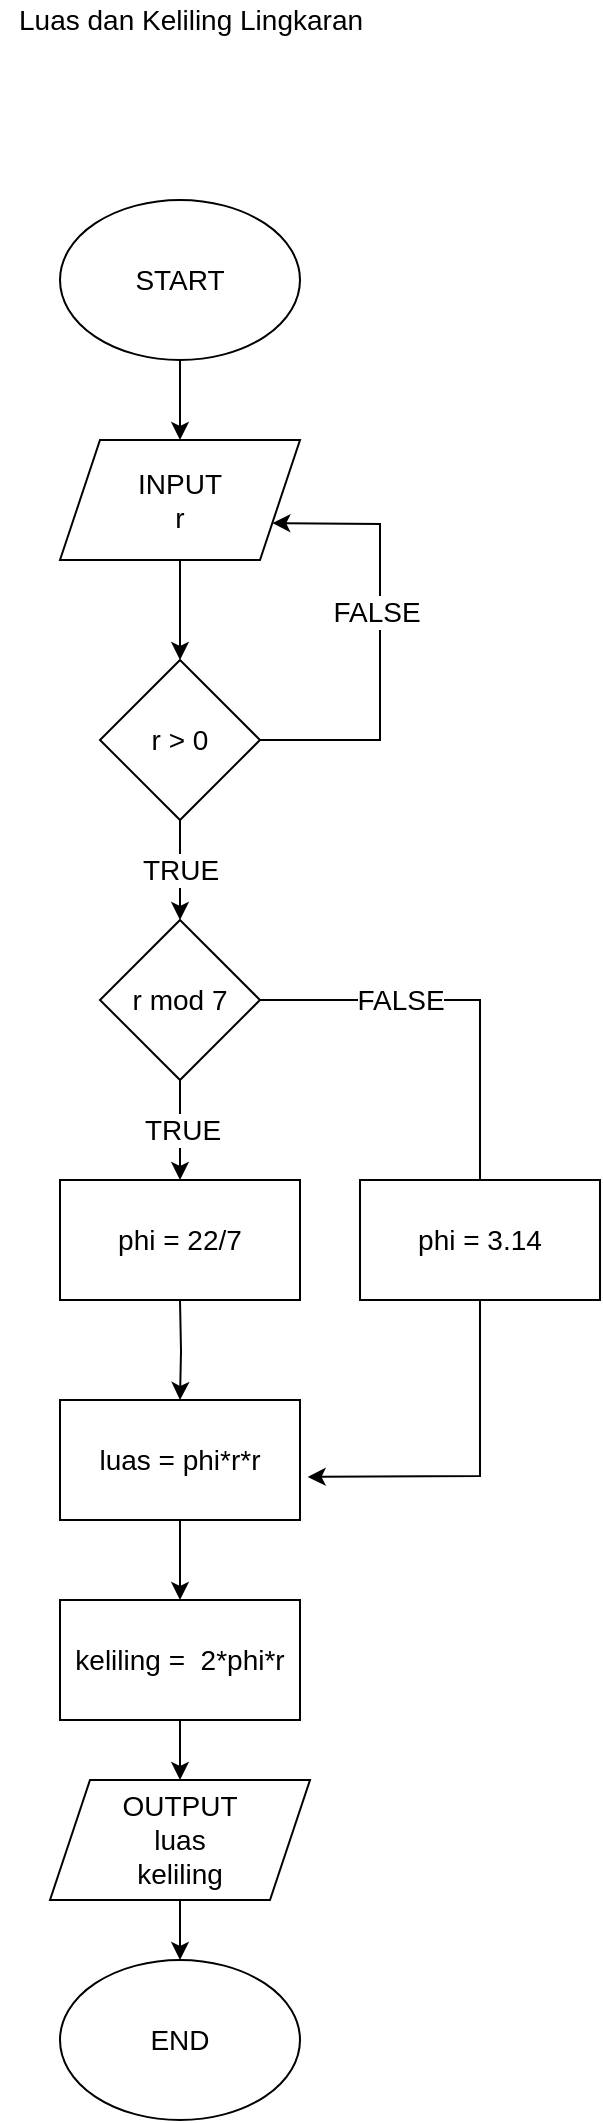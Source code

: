 <mxfile version="16.2.7" type="device"><diagram id="Lbznr2fpbB3wPNlwHima" name="Page-1"><mxGraphModel dx="1209" dy="680" grid="1" gridSize="10" guides="1" tooltips="1" connect="1" arrows="1" fold="1" page="1" pageScale="1" pageWidth="850" pageHeight="1100" math="0" shadow="0"><root><mxCell id="0"/><mxCell id="1" parent="0"/><mxCell id="iIRohlXm5IElTsX7hJ9x-1" value="&lt;font style=&quot;font-size: 14px&quot;&gt;Luas dan Keliling Lingkaran&lt;/font&gt;" style="text;html=1;align=center;verticalAlign=middle;resizable=0;points=[];autosize=1;strokeColor=none;fillColor=none;" parent="1" vertex="1"><mxGeometry x="330" y="30" width="190" height="20" as="geometry"/></mxCell><mxCell id="iIRohlXm5IElTsX7hJ9x-4" value="" style="edgeStyle=orthogonalEdgeStyle;rounded=0;orthogonalLoop=1;jettySize=auto;html=1;fontSize=14;" parent="1" source="iIRohlXm5IElTsX7hJ9x-2" target="iIRohlXm5IElTsX7hJ9x-3" edge="1"><mxGeometry relative="1" as="geometry"/></mxCell><mxCell id="iIRohlXm5IElTsX7hJ9x-2" value="START" style="ellipse;whiteSpace=wrap;html=1;fontSize=14;" parent="1" vertex="1"><mxGeometry x="360" y="130" width="120" height="80" as="geometry"/></mxCell><mxCell id="iIRohlXm5IElTsX7hJ9x-9" value="" style="edgeStyle=orthogonalEdgeStyle;rounded=0;orthogonalLoop=1;jettySize=auto;html=1;fontSize=14;" parent="1" source="iIRohlXm5IElTsX7hJ9x-3" target="iIRohlXm5IElTsX7hJ9x-5" edge="1"><mxGeometry relative="1" as="geometry"/></mxCell><mxCell id="iIRohlXm5IElTsX7hJ9x-3" value="INPUT&lt;br&gt;r" style="shape=parallelogram;perimeter=parallelogramPerimeter;whiteSpace=wrap;html=1;fixedSize=1;fontSize=14;" parent="1" vertex="1"><mxGeometry x="360" y="250" width="120" height="60" as="geometry"/></mxCell><mxCell id="iIRohlXm5IElTsX7hJ9x-14" value="TRUE" style="edgeStyle=orthogonalEdgeStyle;rounded=0;orthogonalLoop=1;jettySize=auto;html=1;fontSize=14;" parent="1" source="iIRohlXm5IElTsX7hJ9x-5" target="iIRohlXm5IElTsX7hJ9x-12" edge="1"><mxGeometry relative="1" as="geometry"/></mxCell><mxCell id="iIRohlXm5IElTsX7hJ9x-5" value="r &amp;gt; 0" style="rhombus;whiteSpace=wrap;html=1;fontSize=14;" parent="1" vertex="1"><mxGeometry x="380" y="360" width="80" height="80" as="geometry"/></mxCell><mxCell id="iIRohlXm5IElTsX7hJ9x-16" value="TRUE" style="edgeStyle=orthogonalEdgeStyle;rounded=0;orthogonalLoop=1;jettySize=auto;html=1;fontSize=14;" parent="1" source="iIRohlXm5IElTsX7hJ9x-12" edge="1"><mxGeometry relative="1" as="geometry"><mxPoint x="420" y="620" as="targetPoint"/></mxGeometry></mxCell><mxCell id="iIRohlXm5IElTsX7hJ9x-12" value="r mod 7" style="rhombus;whiteSpace=wrap;html=1;fontSize=14;" parent="1" vertex="1"><mxGeometry x="380" y="490" width="80" height="80" as="geometry"/></mxCell><mxCell id="iIRohlXm5IElTsX7hJ9x-21" value="" style="edgeStyle=orthogonalEdgeStyle;rounded=0;orthogonalLoop=1;jettySize=auto;html=1;fontSize=14;" parent="1" target="iIRohlXm5IElTsX7hJ9x-19" edge="1"><mxGeometry relative="1" as="geometry"><mxPoint x="420" y="680" as="sourcePoint"/></mxGeometry></mxCell><mxCell id="iIRohlXm5IElTsX7hJ9x-18" value="FALSE" style="endArrow=none;html=1;rounded=0;fontSize=14;" parent="1" edge="1"><mxGeometry x="-0.3" width="50" height="50" relative="1" as="geometry"><mxPoint x="460" y="530" as="sourcePoint"/><mxPoint x="570" y="620" as="targetPoint"/><Array as="points"><mxPoint x="570" y="530"/><mxPoint x="570" y="590"/></Array><mxPoint as="offset"/></mxGeometry></mxCell><mxCell id="iIRohlXm5IElTsX7hJ9x-23" value="" style="edgeStyle=orthogonalEdgeStyle;rounded=0;orthogonalLoop=1;jettySize=auto;html=1;fontSize=14;" parent="1" source="iIRohlXm5IElTsX7hJ9x-19" target="iIRohlXm5IElTsX7hJ9x-22" edge="1"><mxGeometry relative="1" as="geometry"/></mxCell><mxCell id="iIRohlXm5IElTsX7hJ9x-19" value="luas = phi*r*r" style="rounded=0;whiteSpace=wrap;html=1;fontSize=14;" parent="1" vertex="1"><mxGeometry x="360" y="730" width="120" height="60" as="geometry"/></mxCell><mxCell id="iIRohlXm5IElTsX7hJ9x-20" value="" style="endArrow=classic;html=1;rounded=0;fontSize=14;entryX=1.032;entryY=0.641;entryDx=0;entryDy=0;entryPerimeter=0;" parent="1" target="iIRohlXm5IElTsX7hJ9x-19" edge="1"><mxGeometry width="50" height="50" relative="1" as="geometry"><mxPoint x="570" y="680" as="sourcePoint"/><mxPoint x="620" y="630" as="targetPoint"/><Array as="points"><mxPoint x="570" y="768"/></Array></mxGeometry></mxCell><mxCell id="iIRohlXm5IElTsX7hJ9x-25" value="" style="edgeStyle=orthogonalEdgeStyle;rounded=0;orthogonalLoop=1;jettySize=auto;html=1;fontSize=14;" parent="1" source="iIRohlXm5IElTsX7hJ9x-22" target="iIRohlXm5IElTsX7hJ9x-24" edge="1"><mxGeometry relative="1" as="geometry"/></mxCell><mxCell id="iIRohlXm5IElTsX7hJ9x-22" value="keliling =&amp;nbsp; 2*phi*r" style="rounded=0;whiteSpace=wrap;html=1;fontSize=14;" parent="1" vertex="1"><mxGeometry x="360" y="830" width="120" height="60" as="geometry"/></mxCell><mxCell id="iIRohlXm5IElTsX7hJ9x-27" value="" style="edgeStyle=orthogonalEdgeStyle;rounded=0;orthogonalLoop=1;jettySize=auto;html=1;fontSize=14;" parent="1" source="iIRohlXm5IElTsX7hJ9x-24" target="iIRohlXm5IElTsX7hJ9x-26" edge="1"><mxGeometry relative="1" as="geometry"/></mxCell><mxCell id="iIRohlXm5IElTsX7hJ9x-24" value="OUTPUT&lt;br&gt;luas&lt;br&gt;keliling" style="shape=parallelogram;perimeter=parallelogramPerimeter;whiteSpace=wrap;html=1;fixedSize=1;fontSize=14;" parent="1" vertex="1"><mxGeometry x="355" y="920" width="130" height="60" as="geometry"/></mxCell><mxCell id="iIRohlXm5IElTsX7hJ9x-26" value="END" style="ellipse;whiteSpace=wrap;html=1;fontSize=14;" parent="1" vertex="1"><mxGeometry x="360" y="1010" width="120" height="80" as="geometry"/></mxCell><mxCell id="iIRohlXm5IElTsX7hJ9x-28" value="" style="endArrow=classic;html=1;rounded=0;fontSize=14;entryX=1;entryY=0.75;entryDx=0;entryDy=0;" parent="1" target="iIRohlXm5IElTsX7hJ9x-3" edge="1"><mxGeometry width="50" height="50" relative="1" as="geometry"><mxPoint x="460" y="400" as="sourcePoint"/><mxPoint x="510" y="350" as="targetPoint"/><Array as="points"><mxPoint x="520" y="400"/><mxPoint x="520" y="292"/></Array></mxGeometry></mxCell><mxCell id="iIRohlXm5IElTsX7hJ9x-29" value="FALSE" style="edgeLabel;html=1;align=center;verticalAlign=middle;resizable=0;points=[];fontSize=14;" parent="iIRohlXm5IElTsX7hJ9x-28" vertex="1" connectable="0"><mxGeometry x="0.121" y="2" relative="1" as="geometry"><mxPoint as="offset"/></mxGeometry></mxCell><mxCell id="Zkf82aaMVk2vtBeVK-8G-1" value="&lt;span style=&quot;font-size: 14px&quot;&gt;phi = 22/7&lt;/span&gt;" style="rounded=0;whiteSpace=wrap;html=1;" parent="1" vertex="1"><mxGeometry x="360" y="620" width="120" height="60" as="geometry"/></mxCell><mxCell id="Zkf82aaMVk2vtBeVK-8G-2" value="&lt;span style=&quot;font-size: 14px&quot;&gt;phi = 3.14&lt;/span&gt;" style="rounded=0;whiteSpace=wrap;html=1;" parent="1" vertex="1"><mxGeometry x="510" y="620" width="120" height="60" as="geometry"/></mxCell></root></mxGraphModel></diagram></mxfile>